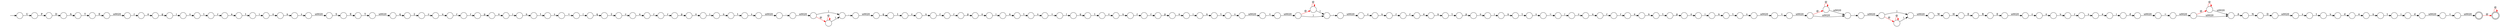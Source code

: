 digraph Automaton {
  rankdir = LR;
  0 [shape=circle,label=""];
  0 -> 78 [label="2"]
  1 [shape=circle,label=""];
  1 -> 29 [label="p"]
  2 [shape=circle,label=""];
  2 -> 32 [label="\u0020"]
  3 [shape=circle,label=""];
  3 -> 79 [label="e"]
  4 [shape=circle,label=""];
  4 -> 42 [label="i"]
  5 [shape=circle,label=""];
  5 -> 20 [label="c"]
  6 [shape=circle,label=""];
  6 -> 81 [label="("]
  7 [shape=circle,label=""];
  7 -> 40 [label="p"]
  8 [shape=circle,label=""];
  8 -> 132 [label="T"]
  9 [shape=circle,label=""];
  9 -> 151 [label="n"]
  10 [shape=circle,label=""];
  10 -> 10 [label="@",color=red]
  10 -> 124 [label="\u0020"]
  11 [shape=circle,label=""];
  11 -> 34 [label="\u0020"]
  12 [shape=circle,label=""];
  12 -> 57 [label="e"]
  13 [shape=circle,label=""];
  13 -> 61 [label="r"]
  14 [shape=circle,label=""];
  14 -> 49 [label="\u0020"]
  15 [shape=circle,label=""];
  15 -> 111 [label="D"]
  16 [shape=circle,label=""];
  16 -> 101 [label="\u0020"]
  17 [shape=circle,label=""];
  17 -> 152 [label="n"]
  18 [shape=circle,label=""];
  18 -> 105 [label="u"]
  19 [shape=circle,label=""];
  19 -> 80 [label="t"]
  20 [shape=circle,label=""];
  20 -> 110 [label="u"]
  21 [shape=circle,label=""];
  21 -> 16 [label="s"]
  22 [shape=circle,label=""];
  22 -> 52 [label="u"]
  23 [shape=circle,label=""];
  23 -> 44 [label="n"]
  24 [shape=circle,label=""];
  24 -> 8 [label="A"]
  25 [shape=circle,label=""];
  25 -> 4 [label="t"]
  26 [shape=circle,label=""];
  26 -> 96 [label="e"]
  27 [shape=circle,label=""];
  27 -> 135 [label="e"]
  28 [shape=circle,label=""];
  28 -> 161 [label="\u0020"]
  29 [shape=circle,label=""];
  29 -> 116 [label="o"]
  30 [shape=circle,label=""];
  30 -> 106 [label="R"]
  31 [shape=circle,label=""];
  31 -> 66 [label="p"]
  32 [shape=circle,label=""];
  32 -> 159 [label="c"]
  33 [shape=circle,label=""];
  33 -> 82 [label="E"]
  34 [shape=circle,label=""];
  34 -> 10 [label="@",color=red]
  34 -> 124 [label="\u0020"]
  35 [shape=circle,label=""];
  35 -> 6 [label="="]
  36 [shape=circle,label=""];
  36 -> 23 [label="i"]
  37 [shape=circle,label=""];
  37 -> 163 [label="2"]
  38 [shape=circle,label=""];
  38 -> 24 [label="D"]
  39 [shape=circle,label=""];
  39 -> 12 [label="s"]
  40 [shape=circle,label=""];
  40 -> 150 [label="o"]
  41 [shape=circle,label=""];
  41 -> 14 [label="s"]
  42 [shape=circle,label=""];
  42 -> 136 [label="o"]
  43 [shape=doublecircle,label=""];
  43 -> 43 [label="@",color=red]
  44 [shape=circle,label=""];
  44 -> 83 [label="t"]
  45 [shape=circle,label=""];
  45 -> 127 [label="r"]
  46 [shape=circle,label=""];
  46 -> 123 [label="i"]
  47 [shape=circle,label=""];
  47 -> 149 [label="+"]
  48 [shape=circle,label=""];
  48 -> 164 [label="u"]
  49 [shape=circle,label=""];
  49 -> 73 [label="-"]
  50 [shape=circle,label=""];
  50 -> 93 [label="\u0020"]
  51 [shape=circle,label=""];
  51 -> 55 [label="p"]
  52 [shape=circle,label=""];
  52 -> 95 [label="r"]
  53 [shape=circle,label=""];
  53 -> 112 [label="u"]
  54 [shape=circle,label=""];
  54 -> 30 [label="E"]
  55 [shape=circle,label=""];
  55 -> 65 [label="o"]
  56 [shape=circle,label=""];
  56 -> 153 [label="@",color=red]
  56 -> 68 [label="\u0020"]
  57 [shape=circle,label=""];
  57 -> 89 [label="i"]
  58 [shape=circle,label=""];
  58 -> 118 [label="("]
  59 [shape=circle,label=""];
  59 -> 33 [label="S"]
  60 [shape=circle,label=""];
  60 -> 5 [label="\u0020"]
  61 [shape=circle,label=""];
  61 -> 165 [label="e"]
  62 [shape=circle,label=""];
  62 -> 158 [label="t"]
  63 [shape=circle,label=""];
  63 -> 156 [label="\u0020"]
  64 [shape=circle,label=""];
  64 -> 28 [label=","]
  65 [shape=circle,label=""];
  65 -> 137 [label="i"]
  66 [shape=circle,label=""];
  66 -> 36 [label="o"]
  67 [shape=circle,label=""];
  67 -> 63 [label="d"]
  68 [shape=circle,label=""];
  68 -> 50 [label="-"]
  69 [shape=circle,label=""];
  69 -> 59 [label="\u0020"]
  70 [shape=circle,label=""];
  70 -> 109 [label="p"]
  71 [shape=circle,label=""];
  71 -> 144 [label="n"]
  72 [shape=circle,label=""];
  72 -> 54 [label="H"]
  73 [shape=circle,label=""];
  73 -> 115 [label="\u0020"]
  74 [shape=circle,label=""];
  74 -> 130 [label="1"]
  75 [shape=circle,label=""];
  75 -> 140 [label=")"]
  75 -> 75 [label="@",color=red]
  76 [shape=circle,label=""];
  76 -> 98 [label="u"]
  77 [shape=circle,label=""];
  initial [shape=plaintext,label=""];
  initial -> 77
  77 -> 138 [label="U"]
  78 [shape=circle,label=""];
  78 -> 18 [label="c"]
  79 [shape=circle,label=""];
  79 -> 131 [label="n"]
  80 [shape=circle,label=""];
  80 -> 108 [label="s"]
  81 [shape=circle,label=""];
  81 -> 148 [label="q"]
  82 [shape=circle,label=""];
  82 -> 157 [label="T"]
  83 [shape=circle,label=""];
  83 -> 114 [label="s"]
  84 [shape=circle,label=""];
  84 -> 37 [label="q"]
  85 [shape=circle,label=""];
  85 -> 19 [label="n"]
  86 [shape=circle,label=""];
  86 -> 26 [label="r"]
  87 [shape=circle,label=""];
  87 -> 154 [label="s"]
  88 [shape=circle,label=""];
  88 -> 1 [label="r"]
  89 [shape=circle,label=""];
  89 -> 125 [label="d"]
  90 [shape=circle,label=""];
  90 -> 99 [label="o"]
  91 [shape=circle,label=""];
  91 -> 3 [label="r"]
  92 [shape=circle,label=""];
  92 -> 11 [label="="]
  93 [shape=circle,label=""];
  93 -> 94 [label=")"]
  93 -> 129 [label="@",color=red]
  94 [shape=circle,label=""];
  94 -> 97 [label="\u0020"]
  95 [shape=circle,label=""];
  95 -> 70 [label="r"]
  96 [shape=circle,label=""];
  96 -> 46 [label="g"]
  97 [shape=circle,label=""];
  97 -> 72 [label="W"]
  98 [shape=circle,label=""];
  98 -> 103 [label="r"]
  99 [shape=circle,label=""];
  99 -> 71 [label="i"]
  100 [shape=circle,label=""];
  100 -> 69 [label="s"]
  101 [shape=circle,label=""];
  101 -> 126 [label="+"]
  102 [shape=circle,label=""];
  102 -> 113 [label="s"]
  103 [shape=circle,label=""];
  103 -> 31 [label="r"]
  104 [shape=circle,label=""];
  104 -> 85 [label="i"]
  105 [shape=circle,label=""];
  105 -> 107 [label="r"]
  106 [shape=circle,label=""];
  106 -> 2 [label="E"]
  107 [shape=circle,label=""];
  107 -> 51 [label="r"]
  108 [shape=circle,label=""];
  108 -> 47 [label="\u0020"]
  109 [shape=circle,label=""];
  109 -> 104 [label="o"]
  110 [shape=circle,label=""];
  110 -> 13 [label="r"]
  111 [shape=circle,label=""];
  111 -> 102 [label="\u0020"]
  112 [shape=circle,label=""];
  112 -> 27 [label="d"]
  113 [shape=circle,label=""];
  113 -> 53 [label="t"]
  114 [shape=circle,label=""];
  114 -> 133 [label="="]
  115 [shape=circle,label=""];
  115 -> 64 [label=")"]
  115 -> 128 [label="@",color=red]
  116 [shape=circle,label=""];
  116 -> 9 [label="i"]
  117 [shape=circle,label=""];
  117 -> 140 [label=")"]
  117 -> 75 [label="@",color=red]
  118 [shape=circle,label=""];
  118 -> 122 [label="c"]
  119 [shape=circle,label=""];
  119 -> 155 [label="u"]
  120 [shape=circle,label=""];
  120 -> 35 [label="s"]
  121 [shape=circle,label=""];
  121 -> 90 [label="p"]
  122 [shape=circle,label=""];
  122 -> 162 [label="u"]
  123 [shape=circle,label=""];
  123 -> 160 [label="s"]
  124 [shape=circle,label=""];
  124 -> 141 [label="A"]
  125 [shape=circle,label=""];
  125 -> 92 [label="\u0020"]
  126 [shape=circle,label=""];
  126 -> 56 [label="\u0020"]
  127 [shape=circle,label=""];
  127 -> 25 [label="a"]
  128 [shape=circle,label=""];
  128 -> 64 [label=")"]
  128 -> 128 [label="@",color=red]
  129 [shape=circle,label=""];
  129 -> 94 [label=")"]
  129 -> 129 [label="@",color=red]
  130 [shape=circle,label=""];
  130 -> 119 [label="c"]
  131 [shape=circle,label=""];
  131 -> 7 [label="t"]
  132 [shape=circle,label=""];
  132 -> 142 [label="E"]
  133 [shape=circle,label=""];
  133 -> 134 [label="("]
  134 [shape=circle,label=""];
  134 -> 0 [label="q"]
  135 [shape=circle,label=""];
  135 -> 62 [label="n"]
  136 [shape=circle,label=""];
  136 -> 100 [label="n"]
  137 [shape=circle,label=""];
  137 -> 143 [label="n"]
  138 [shape=circle,label=""];
  138 -> 38 [label="P"]
  139 [shape=doublecircle,label=""];
  139 -> 43 [label="@",color=red]
  140 [shape=circle,label=""];
  140 -> 60 [label=","]
  141 [shape=circle,label=""];
  141 -> 15 [label="N"]
  142 [shape=circle,label=""];
  142 -> 86 [label="\u0020"]
  143 [shape=circle,label=""];
  143 -> 41 [label="t"]
  144 [shape=circle,label=""];
  144 -> 87 [label="t"]
  145 [shape=circle,label=""];
  145 -> 22 [label="c"]
  146 [shape=circle,label=""];
  146 -> 139 [label="\u0020"]
  147 [shape=circle,label=""];
  147 -> 121 [label="t"]
  148 [shape=circle,label=""];
  148 -> 145 [label="1"]
  149 [shape=circle,label=""];
  149 -> 117 [label="\u0020"]
  150 [shape=circle,label=""];
  150 -> 17 [label="i"]
  151 [shape=circle,label=""];
  151 -> 120 [label="t"]
  152 [shape=circle,label=""];
  152 -> 21 [label="t"]
  153 [shape=circle,label=""];
  153 -> 153 [label="@",color=red]
  153 -> 68 [label="\u0020"]
  154 [shape=circle,label=""];
  154 -> 58 [label="="]
  155 [shape=circle,label=""];
  155 -> 88 [label="r"]
  156 [shape=circle,label=""];
  156 -> 146 [label="="]
  157 [shape=circle,label=""];
  157 -> 84 [label="\u0020"]
  158 [shape=circle,label=""];
  158 -> 67 [label="i"]
  159 [shape=circle,label=""];
  159 -> 48 [label="o"]
  160 [shape=circle,label=""];
  160 -> 45 [label="t"]
  161 [shape=circle,label=""];
  161 -> 74 [label="q"]
  162 [shape=circle,label=""];
  162 -> 91 [label="r"]
  163 [shape=circle,label=""];
  163 -> 76 [label="c"]
  164 [shape=circle,label=""];
  164 -> 39 [label="r"]
  165 [shape=circle,label=""];
  165 -> 147 [label="n"]
}
